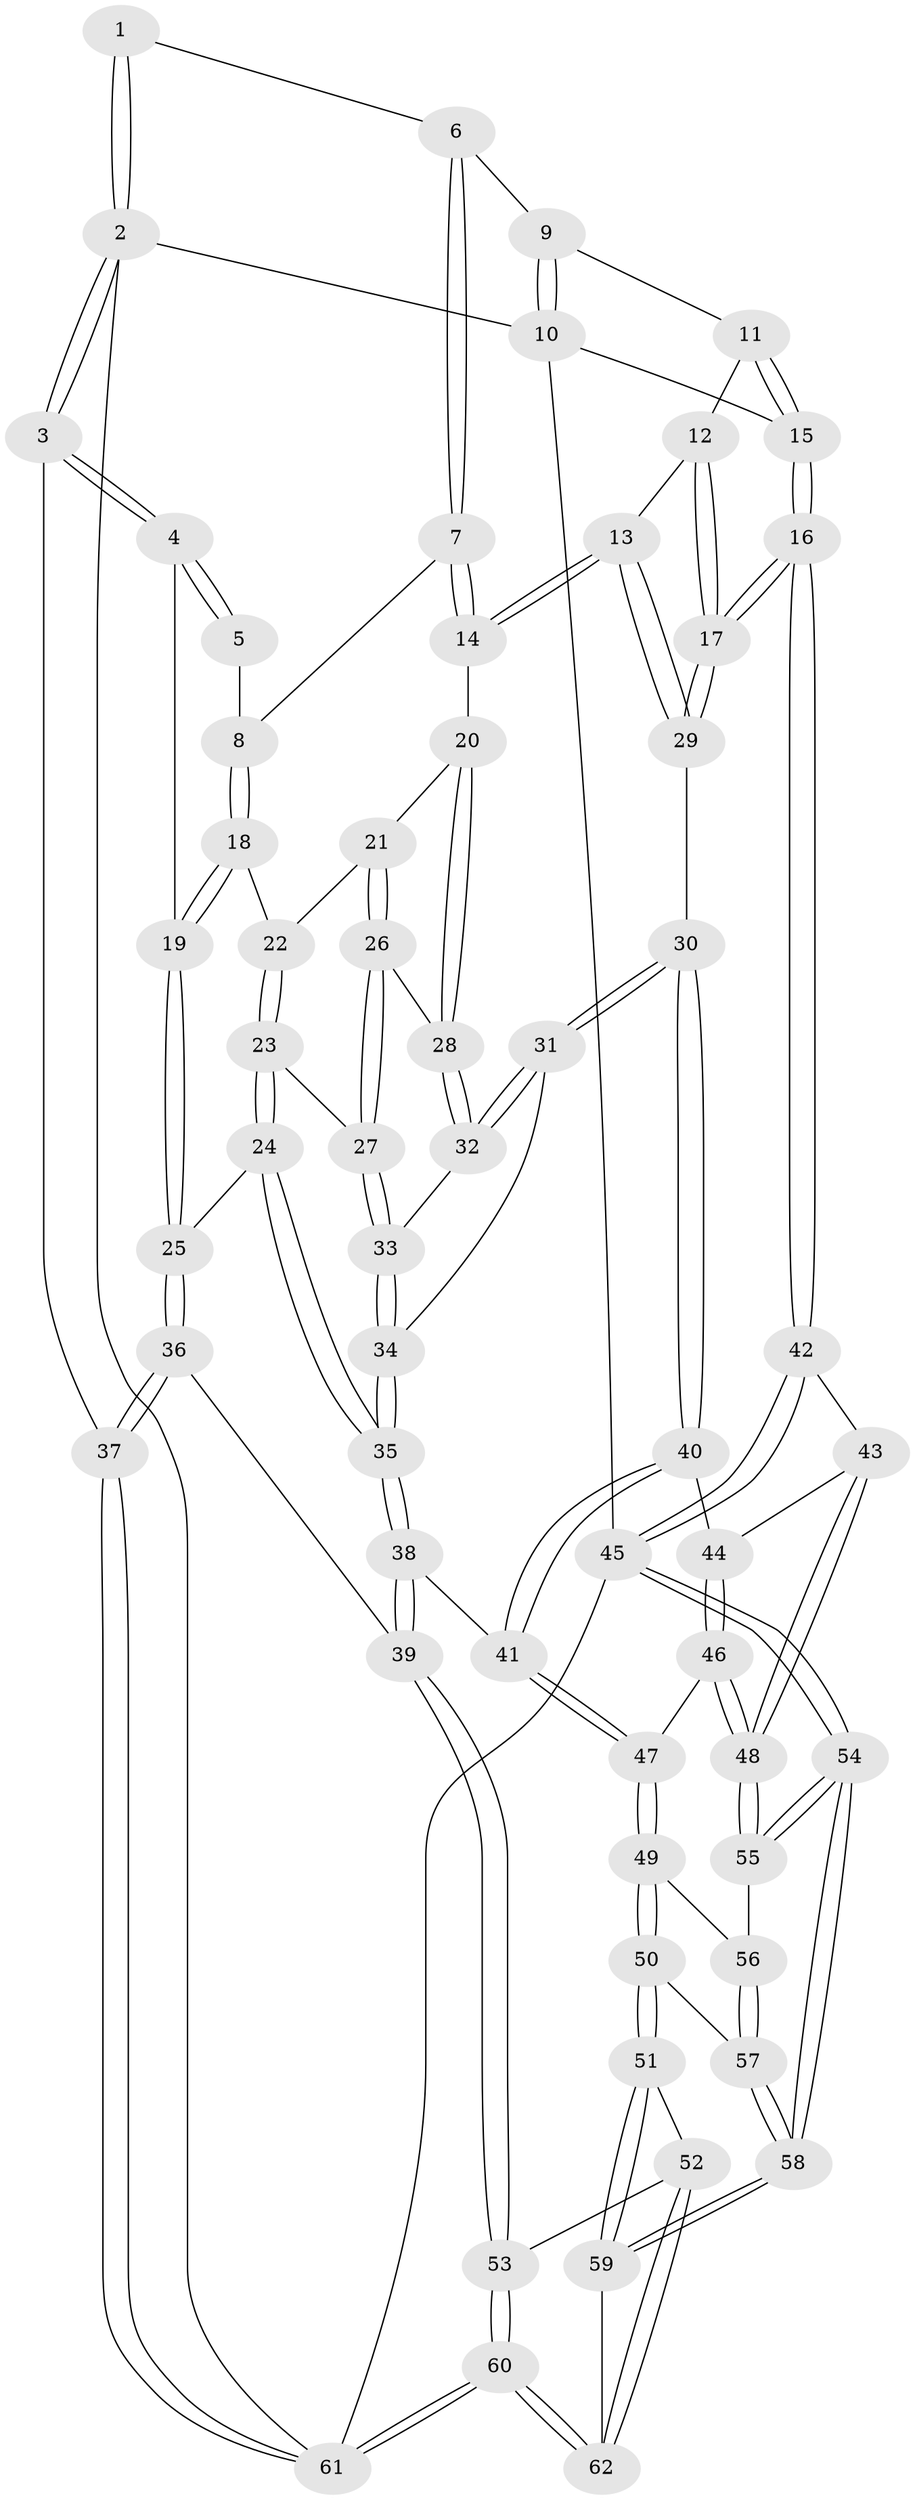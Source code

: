 // Generated by graph-tools (version 1.1) at 2025/27/03/09/25 03:27:07]
// undirected, 62 vertices, 152 edges
graph export_dot {
graph [start="1"]
  node [color=gray90,style=filled];
  1 [pos="+0.3905323747998623+0"];
  2 [pos="+0+0"];
  3 [pos="+0+0.2141828492047525"];
  4 [pos="+0.03288028546879836+0.23604734393287774"];
  5 [pos="+0.24956754084096341+0.036459930519246384"];
  6 [pos="+0.5792111009836793+0"];
  7 [pos="+0.5751954859998296+0"];
  8 [pos="+0.4012598569201189+0.1577477005857799"];
  9 [pos="+1+0"];
  10 [pos="+1+0"];
  11 [pos="+0.9104691113255042+0.12133006545756177"];
  12 [pos="+0.9039969740625327+0.1290059714893573"];
  13 [pos="+0.7800247709716656+0.23577568405634708"];
  14 [pos="+0.6955605304134095+0.18419062611348674"];
  15 [pos="+1+0.3711336252544296"];
  16 [pos="+1+0.47102662230743303"];
  17 [pos="+1+0.4692897185870514"];
  18 [pos="+0.38296928164764393+0.19147041141667412"];
  19 [pos="+0.13897014584912207+0.2790507827055607"];
  20 [pos="+0.6031452271651354+0.2810540806154647"];
  21 [pos="+0.43930732341912043+0.24768714849452358"];
  22 [pos="+0.4203555292861673+0.24178125246374235"];
  23 [pos="+0.43215206172859777+0.31885065006345054"];
  24 [pos="+0.2879323452110746+0.43238115456993403"];
  25 [pos="+0.21694278939961448+0.39727033460220307"];
  26 [pos="+0.5424720078882019+0.35133786388733423"];
  27 [pos="+0.4732969637753083+0.39517970809327607"];
  28 [pos="+0.587975536215966+0.33264907386005743"];
  29 [pos="+0.8510031109392687+0.3702320509833418"];
  30 [pos="+0.707099928633905+0.4801015734097741"];
  31 [pos="+0.6887576078126108+0.4683012712034709"];
  32 [pos="+0.6227574484963451+0.4087417841372318"];
  33 [pos="+0.4590918184665067+0.4686288337614392"];
  34 [pos="+0.4510136373183214+0.48558733471014864"];
  35 [pos="+0.42007784851484103+0.5307921132737323"];
  36 [pos="+0.14278077291755292+0.705892836657259"];
  37 [pos="+0+0.7380076929197997"];
  38 [pos="+0.4361536089432123+0.6173332831421716"];
  39 [pos="+0.32659246756578514+0.7649016688587451"];
  40 [pos="+0.6962716268245502+0.5264200523351216"];
  41 [pos="+0.4477732473492978+0.6184915423003554"];
  42 [pos="+1+0.4788524605512556"];
  43 [pos="+0.9870649172581121+0.56380081291932"];
  44 [pos="+0.7451080696216754+0.6522383054956994"];
  45 [pos="+1+1"];
  46 [pos="+0.74239353920644+0.6652673532836676"];
  47 [pos="+0.648845273155062+0.732587543574853"];
  48 [pos="+0.8317048351736196+0.7689227639320192"];
  49 [pos="+0.6395315682283614+0.8015129287157627"];
  50 [pos="+0.6314582133812802+0.8215490578810781"];
  51 [pos="+0.6165307360378769+0.8346605149101206"];
  52 [pos="+0.537365296564086+0.8791641094837807"];
  53 [pos="+0.35411493017564655+0.8443009590304522"];
  54 [pos="+1+1"];
  55 [pos="+0.8496822985263062+0.8082124853997227"];
  56 [pos="+0.7775415537342215+0.8193131552448529"];
  57 [pos="+0.7065591840985234+0.8764394493246717"];
  58 [pos="+0.9878926230792707+1"];
  59 [pos="+0.8091948180592438+1"];
  60 [pos="+0.24224790322070333+1"];
  61 [pos="+0+1"];
  62 [pos="+0.6810261923354982+1"];
  1 -- 2;
  1 -- 2;
  1 -- 6;
  2 -- 3;
  2 -- 3;
  2 -- 10;
  2 -- 61;
  3 -- 4;
  3 -- 4;
  3 -- 37;
  4 -- 5;
  4 -- 5;
  4 -- 19;
  5 -- 8;
  6 -- 7;
  6 -- 7;
  6 -- 9;
  7 -- 8;
  7 -- 14;
  7 -- 14;
  8 -- 18;
  8 -- 18;
  9 -- 10;
  9 -- 10;
  9 -- 11;
  10 -- 15;
  10 -- 45;
  11 -- 12;
  11 -- 15;
  11 -- 15;
  12 -- 13;
  12 -- 17;
  12 -- 17;
  13 -- 14;
  13 -- 14;
  13 -- 29;
  13 -- 29;
  14 -- 20;
  15 -- 16;
  15 -- 16;
  16 -- 17;
  16 -- 17;
  16 -- 42;
  16 -- 42;
  17 -- 29;
  17 -- 29;
  18 -- 19;
  18 -- 19;
  18 -- 22;
  19 -- 25;
  19 -- 25;
  20 -- 21;
  20 -- 28;
  20 -- 28;
  21 -- 22;
  21 -- 26;
  21 -- 26;
  22 -- 23;
  22 -- 23;
  23 -- 24;
  23 -- 24;
  23 -- 27;
  24 -- 25;
  24 -- 35;
  24 -- 35;
  25 -- 36;
  25 -- 36;
  26 -- 27;
  26 -- 27;
  26 -- 28;
  27 -- 33;
  27 -- 33;
  28 -- 32;
  28 -- 32;
  29 -- 30;
  30 -- 31;
  30 -- 31;
  30 -- 40;
  30 -- 40;
  31 -- 32;
  31 -- 32;
  31 -- 34;
  32 -- 33;
  33 -- 34;
  33 -- 34;
  34 -- 35;
  34 -- 35;
  35 -- 38;
  35 -- 38;
  36 -- 37;
  36 -- 37;
  36 -- 39;
  37 -- 61;
  37 -- 61;
  38 -- 39;
  38 -- 39;
  38 -- 41;
  39 -- 53;
  39 -- 53;
  40 -- 41;
  40 -- 41;
  40 -- 44;
  41 -- 47;
  41 -- 47;
  42 -- 43;
  42 -- 45;
  42 -- 45;
  43 -- 44;
  43 -- 48;
  43 -- 48;
  44 -- 46;
  44 -- 46;
  45 -- 54;
  45 -- 54;
  45 -- 61;
  46 -- 47;
  46 -- 48;
  46 -- 48;
  47 -- 49;
  47 -- 49;
  48 -- 55;
  48 -- 55;
  49 -- 50;
  49 -- 50;
  49 -- 56;
  50 -- 51;
  50 -- 51;
  50 -- 57;
  51 -- 52;
  51 -- 59;
  51 -- 59;
  52 -- 53;
  52 -- 62;
  52 -- 62;
  53 -- 60;
  53 -- 60;
  54 -- 55;
  54 -- 55;
  54 -- 58;
  54 -- 58;
  55 -- 56;
  56 -- 57;
  56 -- 57;
  57 -- 58;
  57 -- 58;
  58 -- 59;
  58 -- 59;
  59 -- 62;
  60 -- 61;
  60 -- 61;
  60 -- 62;
  60 -- 62;
}
